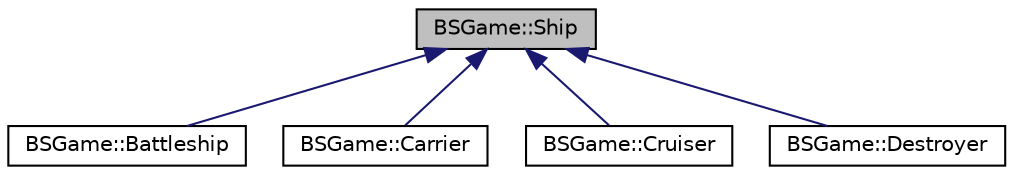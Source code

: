 digraph "BSGame::Ship"
{
 // LATEX_PDF_SIZE
  edge [fontname="Helvetica",fontsize="10",labelfontname="Helvetica",labelfontsize="10"];
  node [fontname="Helvetica",fontsize="10",shape=record];
  Node1 [label="BSGame::Ship",height=0.2,width=0.4,color="black", fillcolor="grey75", style="filled", fontcolor="black",tooltip=" "];
  Node1 -> Node2 [dir="back",color="midnightblue",fontsize="10",style="solid",fontname="Helvetica"];
  Node2 [label="BSGame::Battleship",height=0.2,width=0.4,color="black", fillcolor="white", style="filled",URL="$class_b_s_game_1_1_battleship.html",tooltip=" "];
  Node1 -> Node3 [dir="back",color="midnightblue",fontsize="10",style="solid",fontname="Helvetica"];
  Node3 [label="BSGame::Carrier",height=0.2,width=0.4,color="black", fillcolor="white", style="filled",URL="$class_b_s_game_1_1_carrier.html",tooltip="Carrier ship class. Values:  name = Carrier  size = 5  type = Tile::AIRCRAFT_CARRIER  ."];
  Node1 -> Node4 [dir="back",color="midnightblue",fontsize="10",style="solid",fontname="Helvetica"];
  Node4 [label="BSGame::Cruiser",height=0.2,width=0.4,color="black", fillcolor="white", style="filled",URL="$class_b_s_game_1_1_cruiser.html",tooltip=" "];
  Node1 -> Node5 [dir="back",color="midnightblue",fontsize="10",style="solid",fontname="Helvetica"];
  Node5 [label="BSGame::Destroyer",height=0.2,width=0.4,color="black", fillcolor="white", style="filled",URL="$class_b_s_game_1_1_destroyer.html",tooltip=" "];
}
